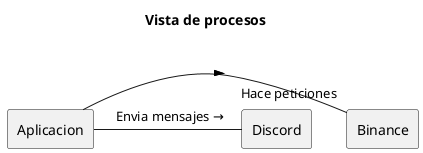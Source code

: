 @startuml
title: "Vista de procesos"
agent Aplicacion as Nodo1
agent Binance as Nodo2
agent Discord as Nodo3

Nodo1 - Nodo2 :> "\n\n Hace peticiones "
Nodo1 - Nodo3 : "\n\n Envia mensajes →"

@enduml